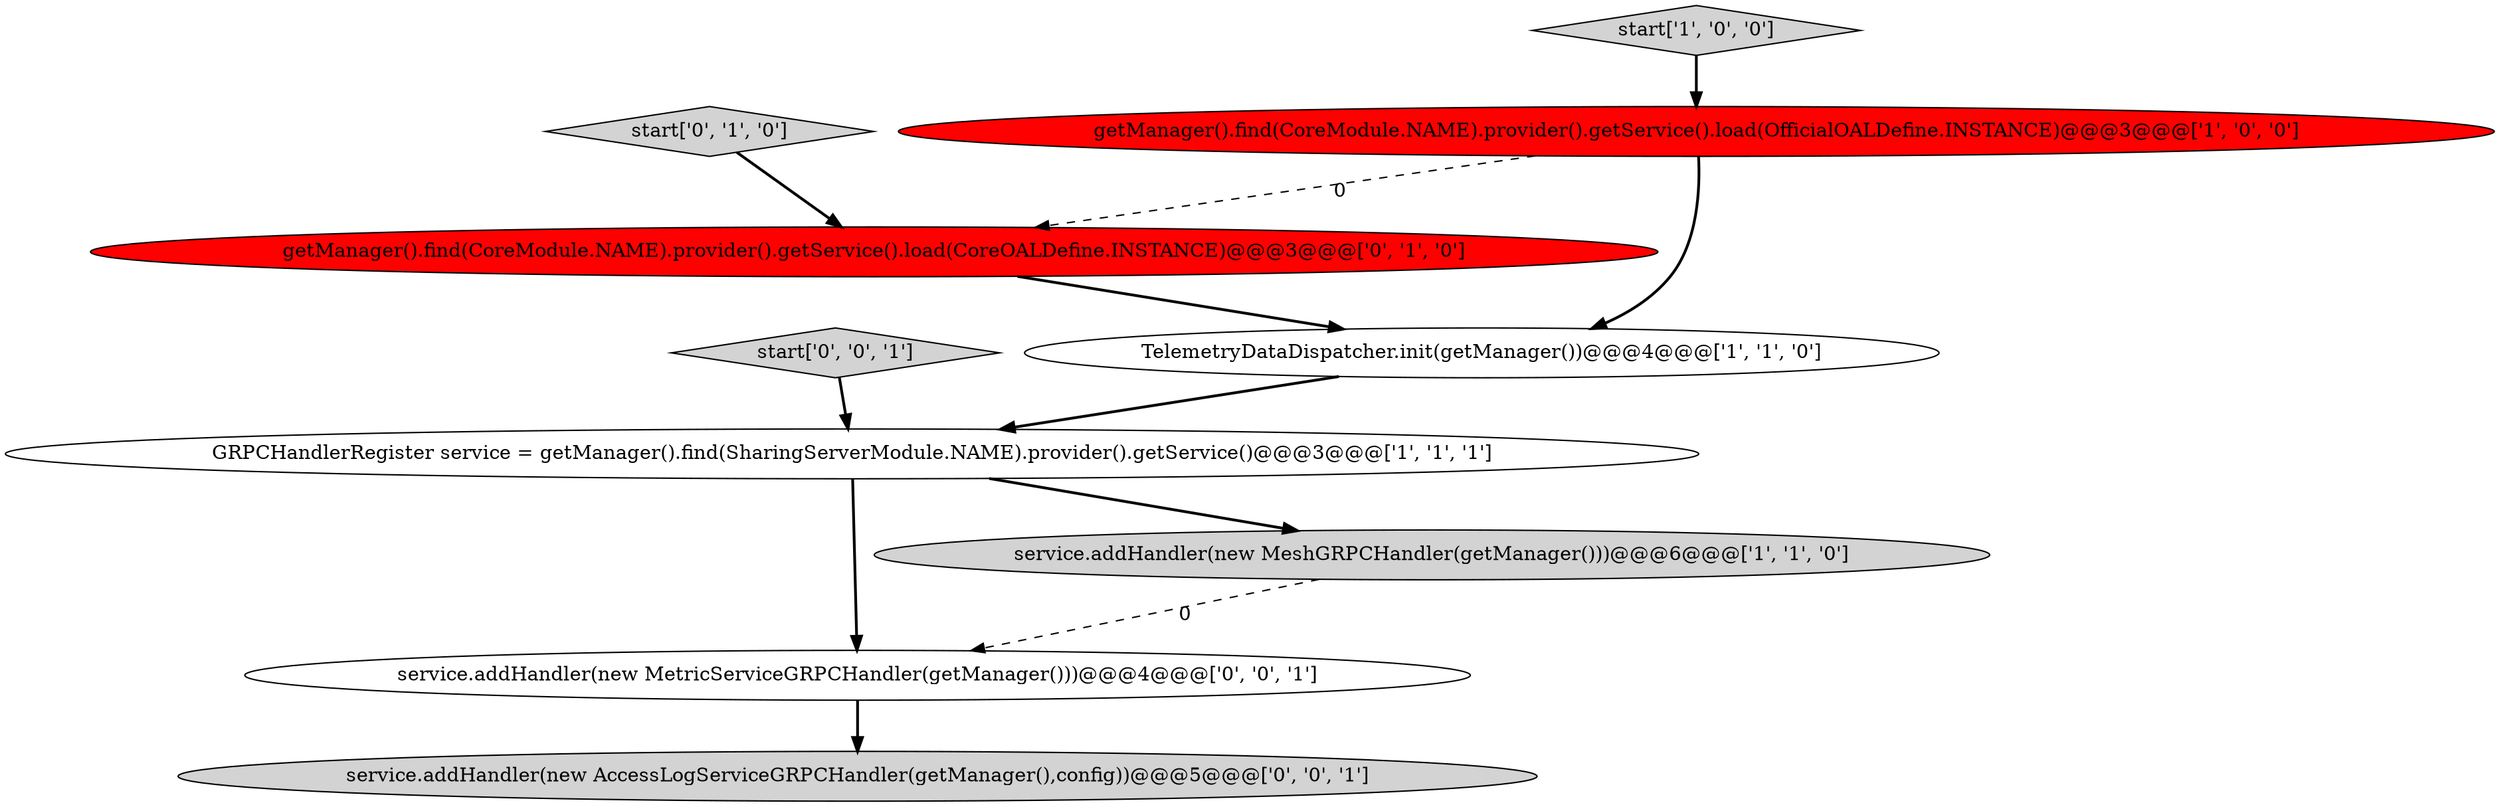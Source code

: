 digraph {
9 [style = filled, label = "service.addHandler(new MetricServiceGRPCHandler(getManager()))@@@4@@@['0', '0', '1']", fillcolor = white, shape = ellipse image = "AAA0AAABBB3BBB"];
6 [style = filled, label = "getManager().find(CoreModule.NAME).provider().getService().load(CoreOALDefine.INSTANCE)@@@3@@@['0', '1', '0']", fillcolor = red, shape = ellipse image = "AAA1AAABBB2BBB"];
8 [style = filled, label = "start['0', '0', '1']", fillcolor = lightgray, shape = diamond image = "AAA0AAABBB3BBB"];
4 [style = filled, label = "start['1', '0', '0']", fillcolor = lightgray, shape = diamond image = "AAA0AAABBB1BBB"];
5 [style = filled, label = "start['0', '1', '0']", fillcolor = lightgray, shape = diamond image = "AAA0AAABBB2BBB"];
2 [style = filled, label = "getManager().find(CoreModule.NAME).provider().getService().load(OfficialOALDefine.INSTANCE)@@@3@@@['1', '0', '0']", fillcolor = red, shape = ellipse image = "AAA1AAABBB1BBB"];
0 [style = filled, label = "GRPCHandlerRegister service = getManager().find(SharingServerModule.NAME).provider().getService()@@@3@@@['1', '1', '1']", fillcolor = white, shape = ellipse image = "AAA0AAABBB1BBB"];
1 [style = filled, label = "service.addHandler(new MeshGRPCHandler(getManager()))@@@6@@@['1', '1', '0']", fillcolor = lightgray, shape = ellipse image = "AAA0AAABBB1BBB"];
3 [style = filled, label = "TelemetryDataDispatcher.init(getManager())@@@4@@@['1', '1', '0']", fillcolor = white, shape = ellipse image = "AAA0AAABBB1BBB"];
7 [style = filled, label = "service.addHandler(new AccessLogServiceGRPCHandler(getManager(),config))@@@5@@@['0', '0', '1']", fillcolor = lightgray, shape = ellipse image = "AAA0AAABBB3BBB"];
8->0 [style = bold, label=""];
6->3 [style = bold, label=""];
1->9 [style = dashed, label="0"];
0->9 [style = bold, label=""];
4->2 [style = bold, label=""];
5->6 [style = bold, label=""];
9->7 [style = bold, label=""];
0->1 [style = bold, label=""];
3->0 [style = bold, label=""];
2->3 [style = bold, label=""];
2->6 [style = dashed, label="0"];
}
